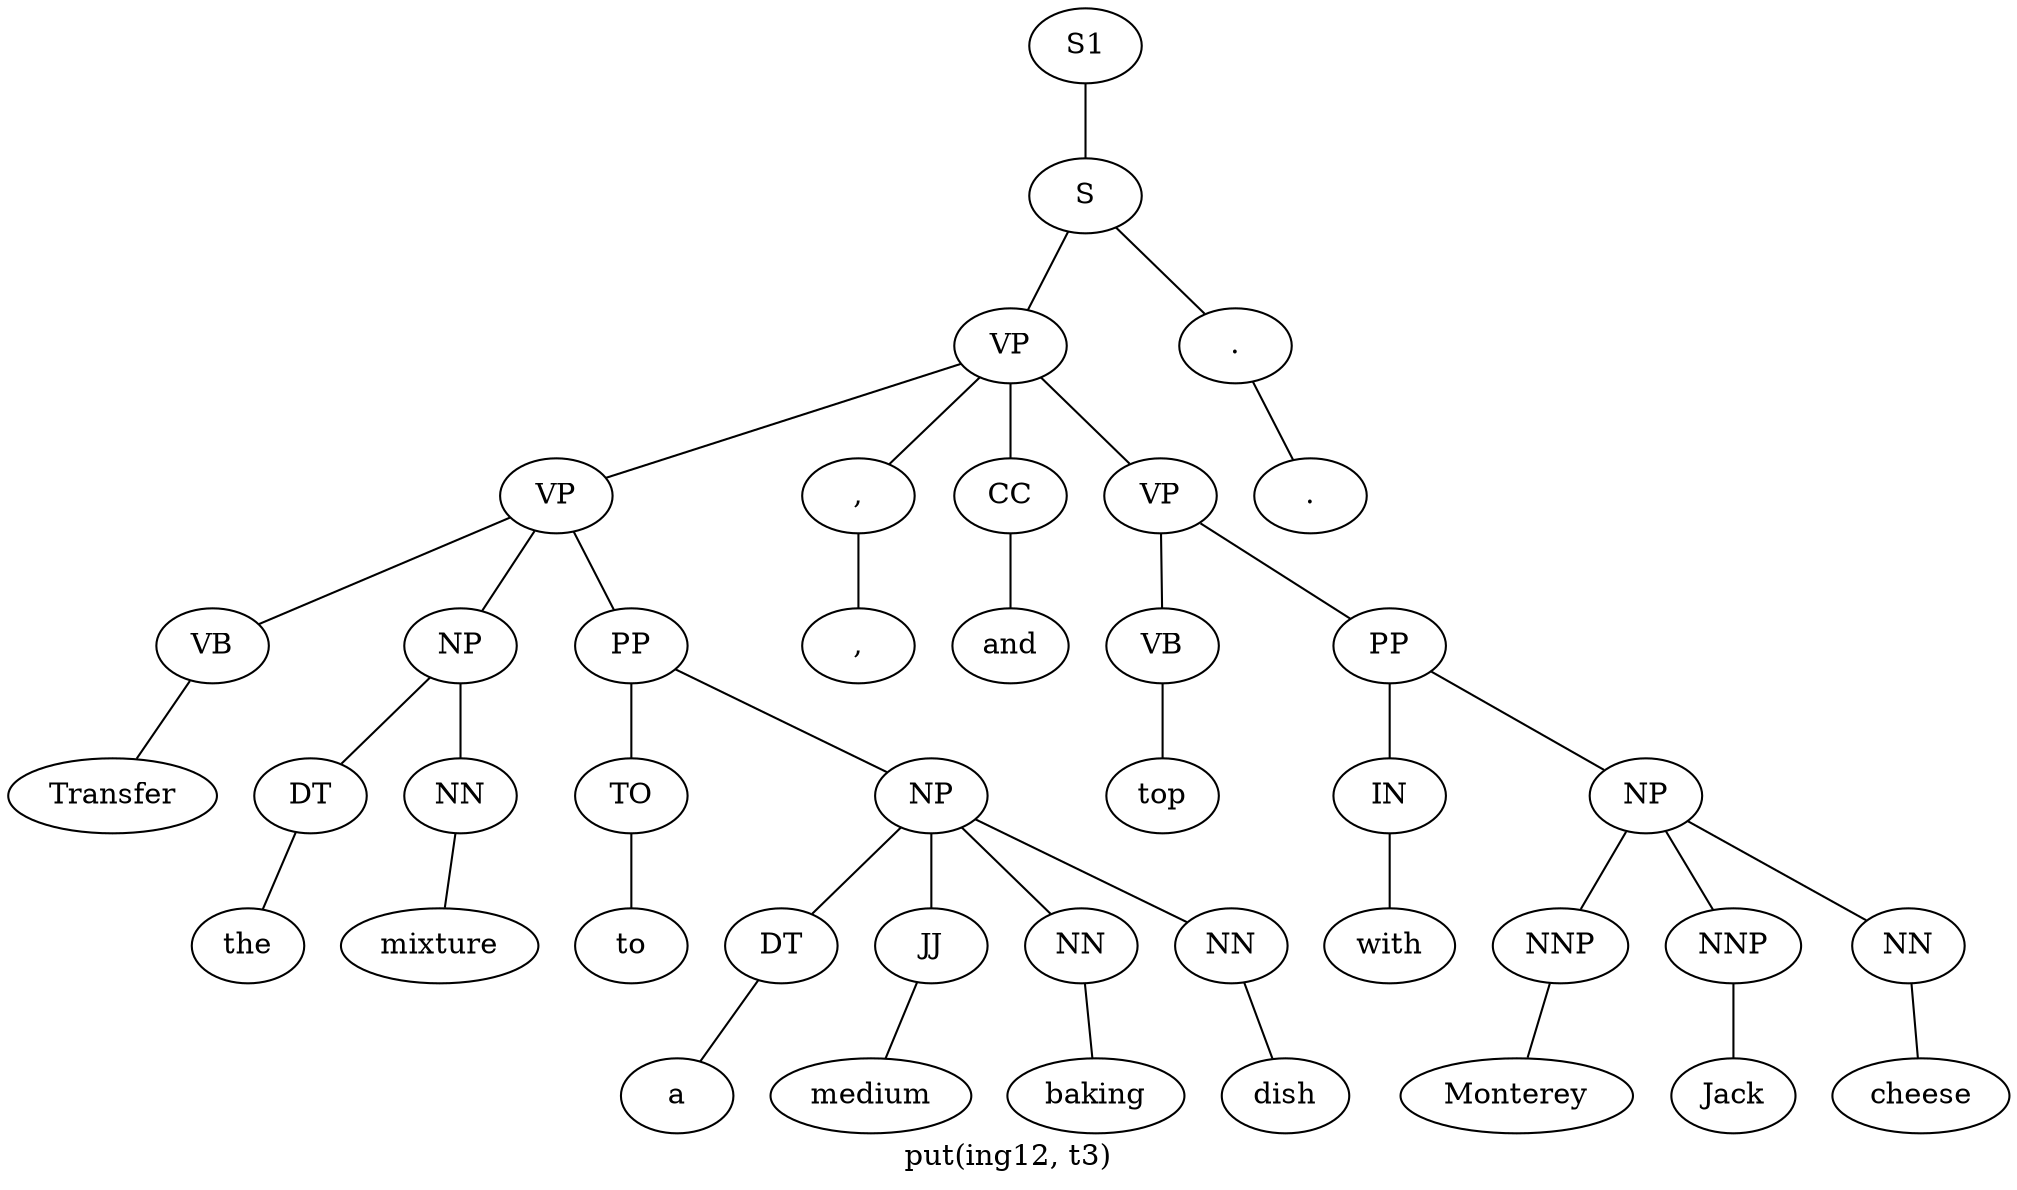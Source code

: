 graph SyntaxGraph {
	label = "put(ing12, t3)";
	Node0 [label="S1"];
	Node1 [label="S"];
	Node2 [label="VP"];
	Node3 [label="VP"];
	Node4 [label="VB"];
	Node5 [label="Transfer"];
	Node6 [label="NP"];
	Node7 [label="DT"];
	Node8 [label="the"];
	Node9 [label="NN"];
	Node10 [label="mixture"];
	Node11 [label="PP"];
	Node12 [label="TO"];
	Node13 [label="to"];
	Node14 [label="NP"];
	Node15 [label="DT"];
	Node16 [label="a"];
	Node17 [label="JJ"];
	Node18 [label="medium"];
	Node19 [label="NN"];
	Node20 [label="baking"];
	Node21 [label="NN"];
	Node22 [label="dish"];
	Node23 [label=","];
	Node24 [label=","];
	Node25 [label="CC"];
	Node26 [label="and"];
	Node27 [label="VP"];
	Node28 [label="VB"];
	Node29 [label="top"];
	Node30 [label="PP"];
	Node31 [label="IN"];
	Node32 [label="with"];
	Node33 [label="NP"];
	Node34 [label="NNP"];
	Node35 [label="Monterey"];
	Node36 [label="NNP"];
	Node37 [label="Jack"];
	Node38 [label="NN"];
	Node39 [label="cheese"];
	Node40 [label="."];
	Node41 [label="."];

	Node0 -- Node1;
	Node1 -- Node2;
	Node1 -- Node40;
	Node2 -- Node3;
	Node2 -- Node23;
	Node2 -- Node25;
	Node2 -- Node27;
	Node3 -- Node4;
	Node3 -- Node6;
	Node3 -- Node11;
	Node4 -- Node5;
	Node6 -- Node7;
	Node6 -- Node9;
	Node7 -- Node8;
	Node9 -- Node10;
	Node11 -- Node12;
	Node11 -- Node14;
	Node12 -- Node13;
	Node14 -- Node15;
	Node14 -- Node17;
	Node14 -- Node19;
	Node14 -- Node21;
	Node15 -- Node16;
	Node17 -- Node18;
	Node19 -- Node20;
	Node21 -- Node22;
	Node23 -- Node24;
	Node25 -- Node26;
	Node27 -- Node28;
	Node27 -- Node30;
	Node28 -- Node29;
	Node30 -- Node31;
	Node30 -- Node33;
	Node31 -- Node32;
	Node33 -- Node34;
	Node33 -- Node36;
	Node33 -- Node38;
	Node34 -- Node35;
	Node36 -- Node37;
	Node38 -- Node39;
	Node40 -- Node41;
}